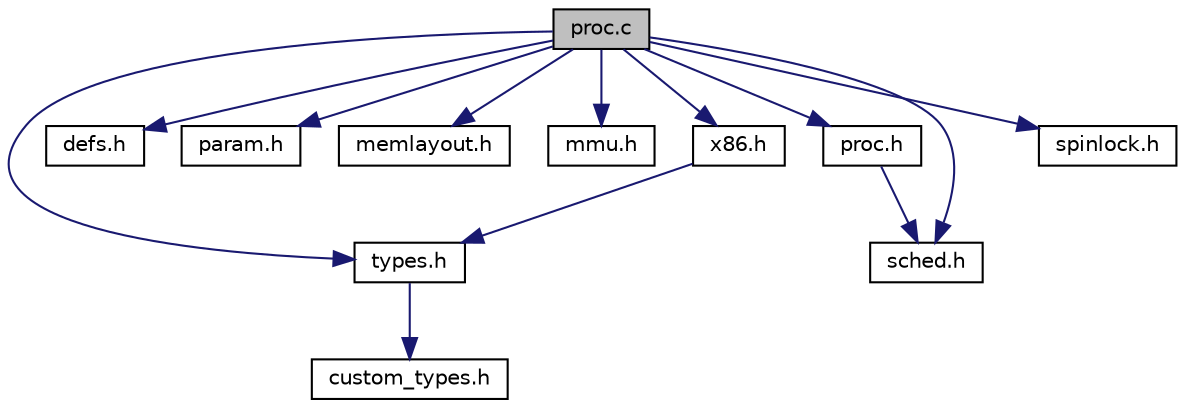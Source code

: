 digraph "proc.c"
{
 // LATEX_PDF_SIZE
  edge [fontname="Helvetica",fontsize="10",labelfontname="Helvetica",labelfontsize="10"];
  node [fontname="Helvetica",fontsize="10",shape=record];
  Node0 [label="proc.c",height=0.2,width=0.4,color="black", fillcolor="grey75", style="filled", fontcolor="black",tooltip="Main system calls defined here."];
  Node0 -> Node1 [color="midnightblue",fontsize="10",style="solid",fontname="Helvetica"];
  Node1 [label="types.h",height=0.2,width=0.4,color="black", fillcolor="white", style="filled",URL="$types_8h_source.html",tooltip=" "];
  Node1 -> Node2 [color="midnightblue",fontsize="10",style="solid",fontname="Helvetica"];
  Node2 [label="custom_types.h",height=0.2,width=0.4,color="black", fillcolor="white", style="filled",URL="$custom__types_8h_source.html",tooltip=" "];
  Node0 -> Node3 [color="midnightblue",fontsize="10",style="solid",fontname="Helvetica"];
  Node3 [label="defs.h",height=0.2,width=0.4,color="black", fillcolor="white", style="filled",URL="$defs_8h_source.html",tooltip=" "];
  Node0 -> Node4 [color="midnightblue",fontsize="10",style="solid",fontname="Helvetica"];
  Node4 [label="param.h",height=0.2,width=0.4,color="black", fillcolor="white", style="filled",URL="$param_8h_source.html",tooltip=" "];
  Node0 -> Node5 [color="midnightblue",fontsize="10",style="solid",fontname="Helvetica"];
  Node5 [label="memlayout.h",height=0.2,width=0.4,color="black", fillcolor="white", style="filled",URL="$memlayout_8h_source.html",tooltip=" "];
  Node0 -> Node6 [color="midnightblue",fontsize="10",style="solid",fontname="Helvetica"];
  Node6 [label="mmu.h",height=0.2,width=0.4,color="black", fillcolor="white", style="filled",URL="$mmu_8h_source.html",tooltip=" "];
  Node0 -> Node7 [color="midnightblue",fontsize="10",style="solid",fontname="Helvetica"];
  Node7 [label="x86.h",height=0.2,width=0.4,color="black", fillcolor="white", style="filled",URL="$x86_8h_source.html",tooltip=" "];
  Node7 -> Node1 [color="midnightblue",fontsize="10",style="solid",fontname="Helvetica"];
  Node0 -> Node8 [color="midnightblue",fontsize="10",style="solid",fontname="Helvetica"];
  Node8 [label="proc.h",height=0.2,width=0.4,color="black", fillcolor="white", style="filled",URL="$proc_8h.html",tooltip="Definitions for cpu and process structs."];
  Node8 -> Node9 [color="midnightblue",fontsize="10",style="solid",fontname="Helvetica"];
  Node9 [label="sched.h",height=0.2,width=0.4,color="black", fillcolor="white", style="filled",URL="$sched_8h.html",tooltip="Definitions for new scheduling policies."];
  Node0 -> Node10 [color="midnightblue",fontsize="10",style="solid",fontname="Helvetica"];
  Node10 [label="spinlock.h",height=0.2,width=0.4,color="black", fillcolor="white", style="filled",URL="$spinlock_8h_source.html",tooltip=" "];
  Node0 -> Node9 [color="midnightblue",fontsize="10",style="solid",fontname="Helvetica"];
}
